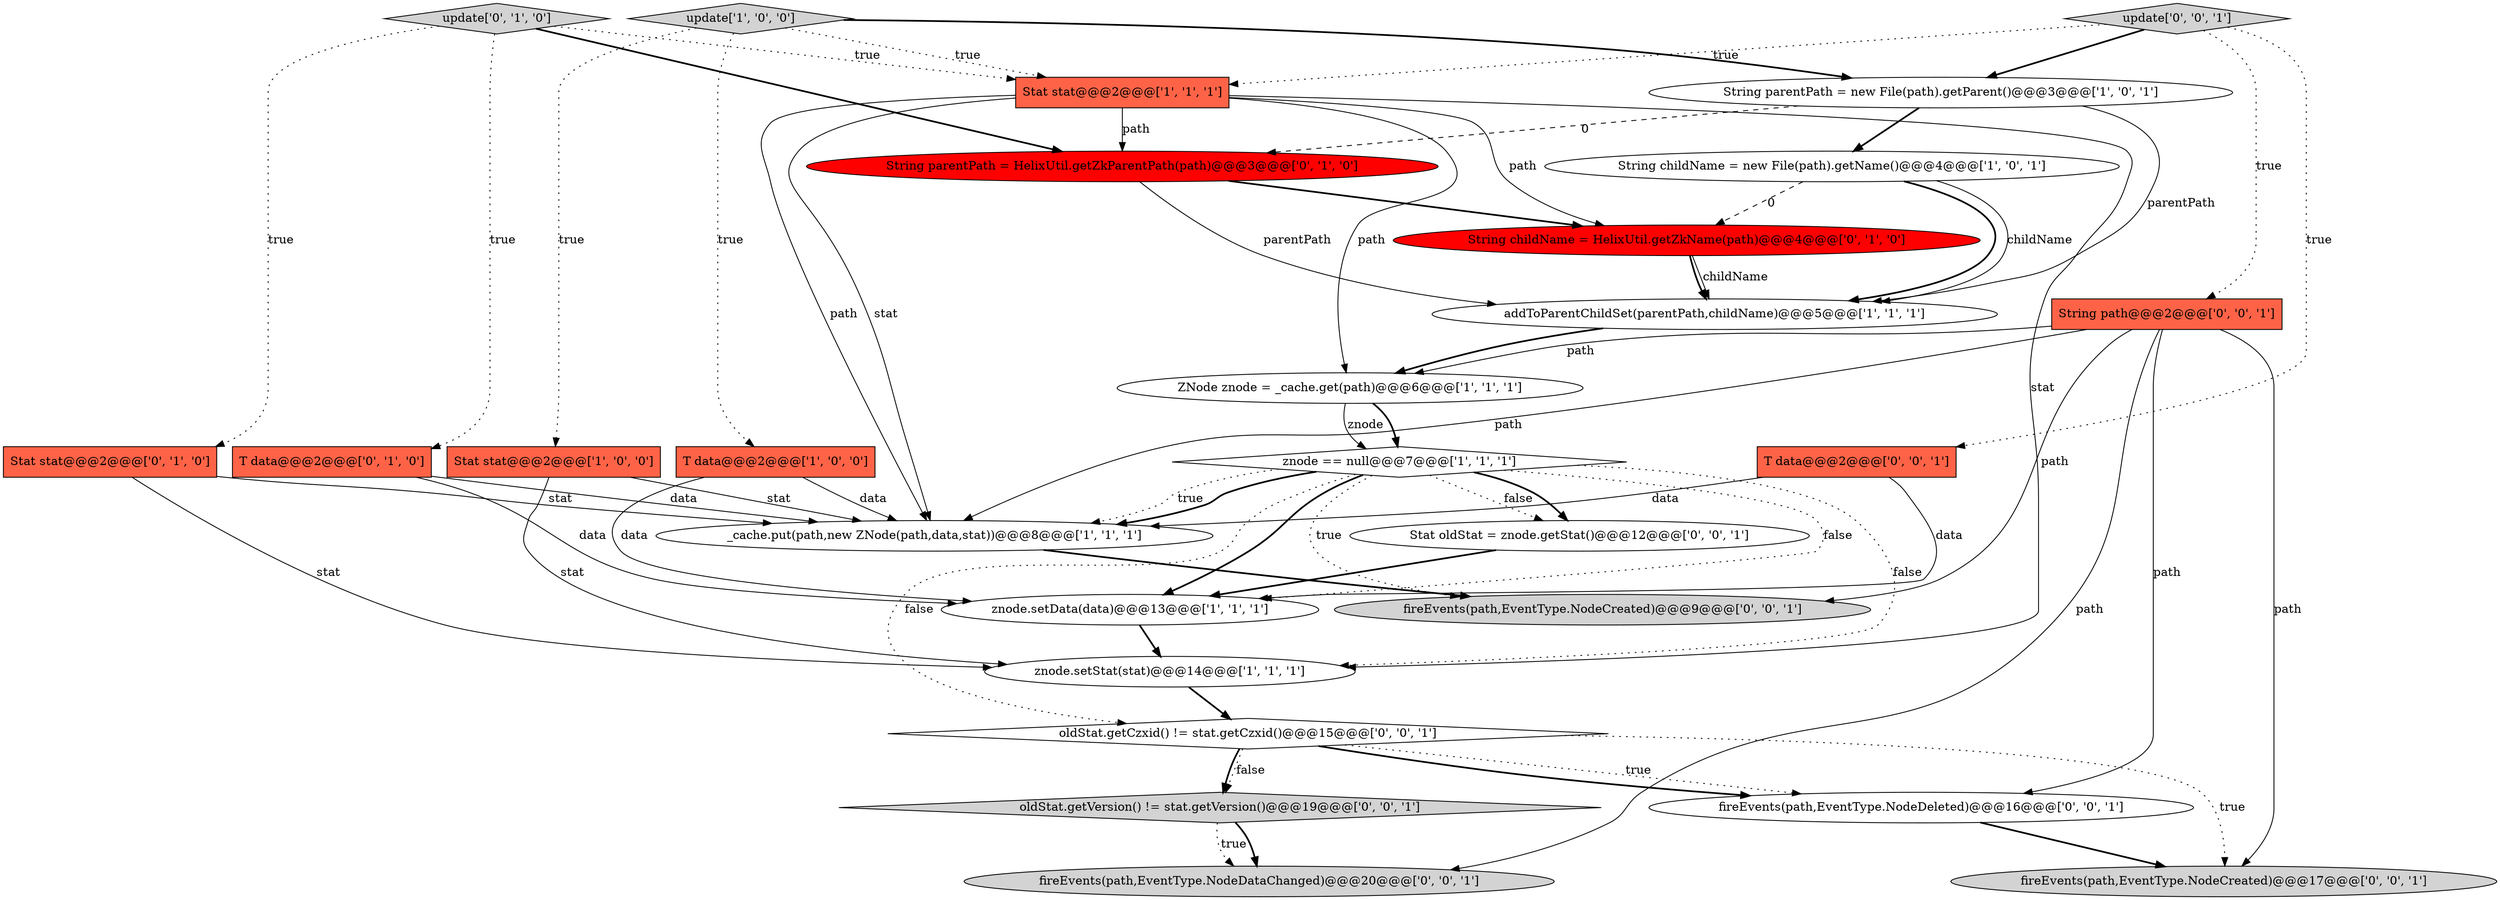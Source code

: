 digraph {
4 [style = filled, label = "String parentPath = new File(path).getParent()@@@3@@@['1', '0', '1']", fillcolor = white, shape = ellipse image = "AAA0AAABBB1BBB"];
2 [style = filled, label = "T data@@@2@@@['1', '0', '0']", fillcolor = tomato, shape = box image = "AAA0AAABBB1BBB"];
0 [style = filled, label = "addToParentChildSet(parentPath,childName)@@@5@@@['1', '1', '1']", fillcolor = white, shape = ellipse image = "AAA0AAABBB1BBB"];
12 [style = filled, label = "T data@@@2@@@['0', '1', '0']", fillcolor = tomato, shape = box image = "AAA0AAABBB2BBB"];
16 [style = filled, label = "update['0', '1', '0']", fillcolor = lightgray, shape = diamond image = "AAA0AAABBB2BBB"];
18 [style = filled, label = "oldStat.getVersion() != stat.getVersion()@@@19@@@['0', '0', '1']", fillcolor = lightgray, shape = diamond image = "AAA0AAABBB3BBB"];
14 [style = filled, label = "String parentPath = HelixUtil.getZkParentPath(path)@@@3@@@['0', '1', '0']", fillcolor = red, shape = ellipse image = "AAA1AAABBB2BBB"];
25 [style = filled, label = "Stat oldStat = znode.getStat()@@@12@@@['0', '0', '1']", fillcolor = white, shape = ellipse image = "AAA0AAABBB3BBB"];
24 [style = filled, label = "fireEvents(path,EventType.NodeCreated)@@@9@@@['0', '0', '1']", fillcolor = lightgray, shape = ellipse image = "AAA0AAABBB3BBB"];
17 [style = filled, label = "oldStat.getCzxid() != stat.getCzxid()@@@15@@@['0', '0', '1']", fillcolor = white, shape = diamond image = "AAA0AAABBB3BBB"];
21 [style = filled, label = "String path@@@2@@@['0', '0', '1']", fillcolor = tomato, shape = box image = "AAA0AAABBB3BBB"];
10 [style = filled, label = "znode == null@@@7@@@['1', '1', '1']", fillcolor = white, shape = diamond image = "AAA0AAABBB1BBB"];
5 [style = filled, label = "znode.setStat(stat)@@@14@@@['1', '1', '1']", fillcolor = white, shape = ellipse image = "AAA0AAABBB1BBB"];
19 [style = filled, label = "fireEvents(path,EventType.NodeDataChanged)@@@20@@@['0', '0', '1']", fillcolor = lightgray, shape = ellipse image = "AAA0AAABBB3BBB"];
26 [style = filled, label = "fireEvents(path,EventType.NodeDeleted)@@@16@@@['0', '0', '1']", fillcolor = white, shape = ellipse image = "AAA0AAABBB3BBB"];
11 [style = filled, label = "znode.setData(data)@@@13@@@['1', '1', '1']", fillcolor = white, shape = ellipse image = "AAA0AAABBB1BBB"];
20 [style = filled, label = "update['0', '0', '1']", fillcolor = lightgray, shape = diamond image = "AAA0AAABBB3BBB"];
23 [style = filled, label = "fireEvents(path,EventType.NodeCreated)@@@17@@@['0', '0', '1']", fillcolor = lightgray, shape = ellipse image = "AAA0AAABBB3BBB"];
1 [style = filled, label = "update['1', '0', '0']", fillcolor = lightgray, shape = diamond image = "AAA0AAABBB1BBB"];
13 [style = filled, label = "Stat stat@@@2@@@['0', '1', '0']", fillcolor = tomato, shape = box image = "AAA0AAABBB2BBB"];
15 [style = filled, label = "String childName = HelixUtil.getZkName(path)@@@4@@@['0', '1', '0']", fillcolor = red, shape = ellipse image = "AAA1AAABBB2BBB"];
3 [style = filled, label = "Stat stat@@@2@@@['1', '0', '0']", fillcolor = tomato, shape = box image = "AAA0AAABBB1BBB"];
9 [style = filled, label = "String childName = new File(path).getName()@@@4@@@['1', '0', '1']", fillcolor = white, shape = ellipse image = "AAA0AAABBB1BBB"];
22 [style = filled, label = "T data@@@2@@@['0', '0', '1']", fillcolor = tomato, shape = box image = "AAA0AAABBB3BBB"];
8 [style = filled, label = "Stat stat@@@2@@@['1', '1', '1']", fillcolor = tomato, shape = box image = "AAA0AAABBB1BBB"];
7 [style = filled, label = "ZNode znode = _cache.get(path)@@@6@@@['1', '1', '1']", fillcolor = white, shape = ellipse image = "AAA0AAABBB1BBB"];
6 [style = filled, label = "_cache.put(path,new ZNode(path,data,stat))@@@8@@@['1', '1', '1']", fillcolor = white, shape = ellipse image = "AAA0AAABBB1BBB"];
3->6 [style = solid, label="stat"];
4->9 [style = bold, label=""];
16->8 [style = dotted, label="true"];
17->26 [style = dotted, label="true"];
1->4 [style = bold, label=""];
10->6 [style = dotted, label="true"];
12->6 [style = solid, label="data"];
17->26 [style = bold, label=""];
16->12 [style = dotted, label="true"];
4->0 [style = solid, label="parentPath"];
9->0 [style = bold, label=""];
2->11 [style = solid, label="data"];
10->25 [style = dotted, label="false"];
16->13 [style = dotted, label="true"];
7->10 [style = bold, label=""];
20->8 [style = dotted, label="true"];
21->23 [style = solid, label="path"];
18->19 [style = dotted, label="true"];
18->19 [style = bold, label=""];
8->5 [style = solid, label="stat"];
21->7 [style = solid, label="path"];
21->6 [style = solid, label="path"];
6->24 [style = bold, label=""];
20->21 [style = dotted, label="true"];
7->10 [style = solid, label="znode"];
21->26 [style = solid, label="path"];
5->17 [style = bold, label=""];
3->5 [style = solid, label="stat"];
10->6 [style = bold, label=""];
10->5 [style = dotted, label="false"];
17->23 [style = dotted, label="true"];
20->4 [style = bold, label=""];
21->19 [style = solid, label="path"];
0->7 [style = bold, label=""];
1->3 [style = dotted, label="true"];
8->14 [style = solid, label="path"];
11->5 [style = bold, label=""];
10->11 [style = dotted, label="false"];
8->15 [style = solid, label="path"];
10->25 [style = bold, label=""];
21->24 [style = solid, label="path"];
22->6 [style = solid, label="data"];
22->11 [style = solid, label="data"];
9->0 [style = solid, label="childName"];
25->11 [style = bold, label=""];
15->0 [style = bold, label=""];
26->23 [style = bold, label=""];
13->5 [style = solid, label="stat"];
15->0 [style = solid, label="childName"];
10->24 [style = dotted, label="true"];
10->17 [style = dotted, label="false"];
12->11 [style = solid, label="data"];
1->8 [style = dotted, label="true"];
17->18 [style = dotted, label="false"];
8->7 [style = solid, label="path"];
8->6 [style = solid, label="path"];
16->14 [style = bold, label=""];
14->15 [style = bold, label=""];
4->14 [style = dashed, label="0"];
13->6 [style = solid, label="stat"];
20->22 [style = dotted, label="true"];
14->0 [style = solid, label="parentPath"];
2->6 [style = solid, label="data"];
1->2 [style = dotted, label="true"];
8->6 [style = solid, label="stat"];
17->18 [style = bold, label=""];
9->15 [style = dashed, label="0"];
10->11 [style = bold, label=""];
}
